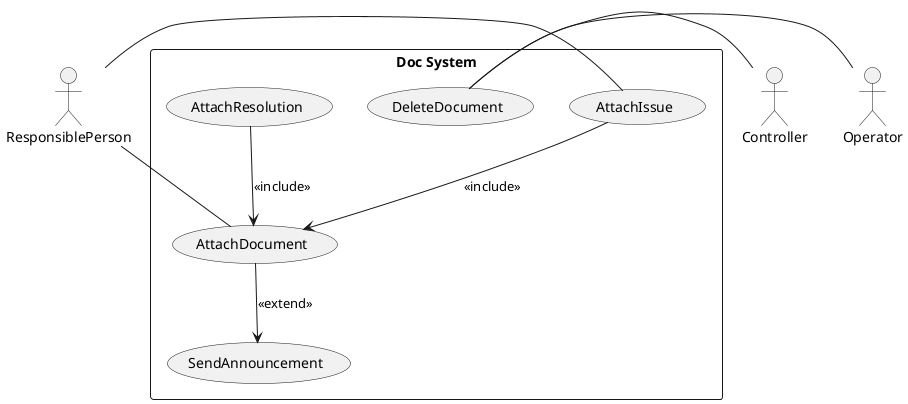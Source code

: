 @startuml
actor ResponsiblePerson as RP
actor Operator
actor Controller

rectangle "Doc System" {
    RP - (AttachIssue)
    RP - (AttachDocument)
    Controller - (DeleteDocument)
    Operator - (DeleteDocument)
    (AttachIssue) -down-> (AttachDocument): <<include>>
    (AttachResolution) -down-> (AttachDocument): <<include>>
    (AttachDocument) --> (SendAnnouncement): <<extend>>
}

@enduml
